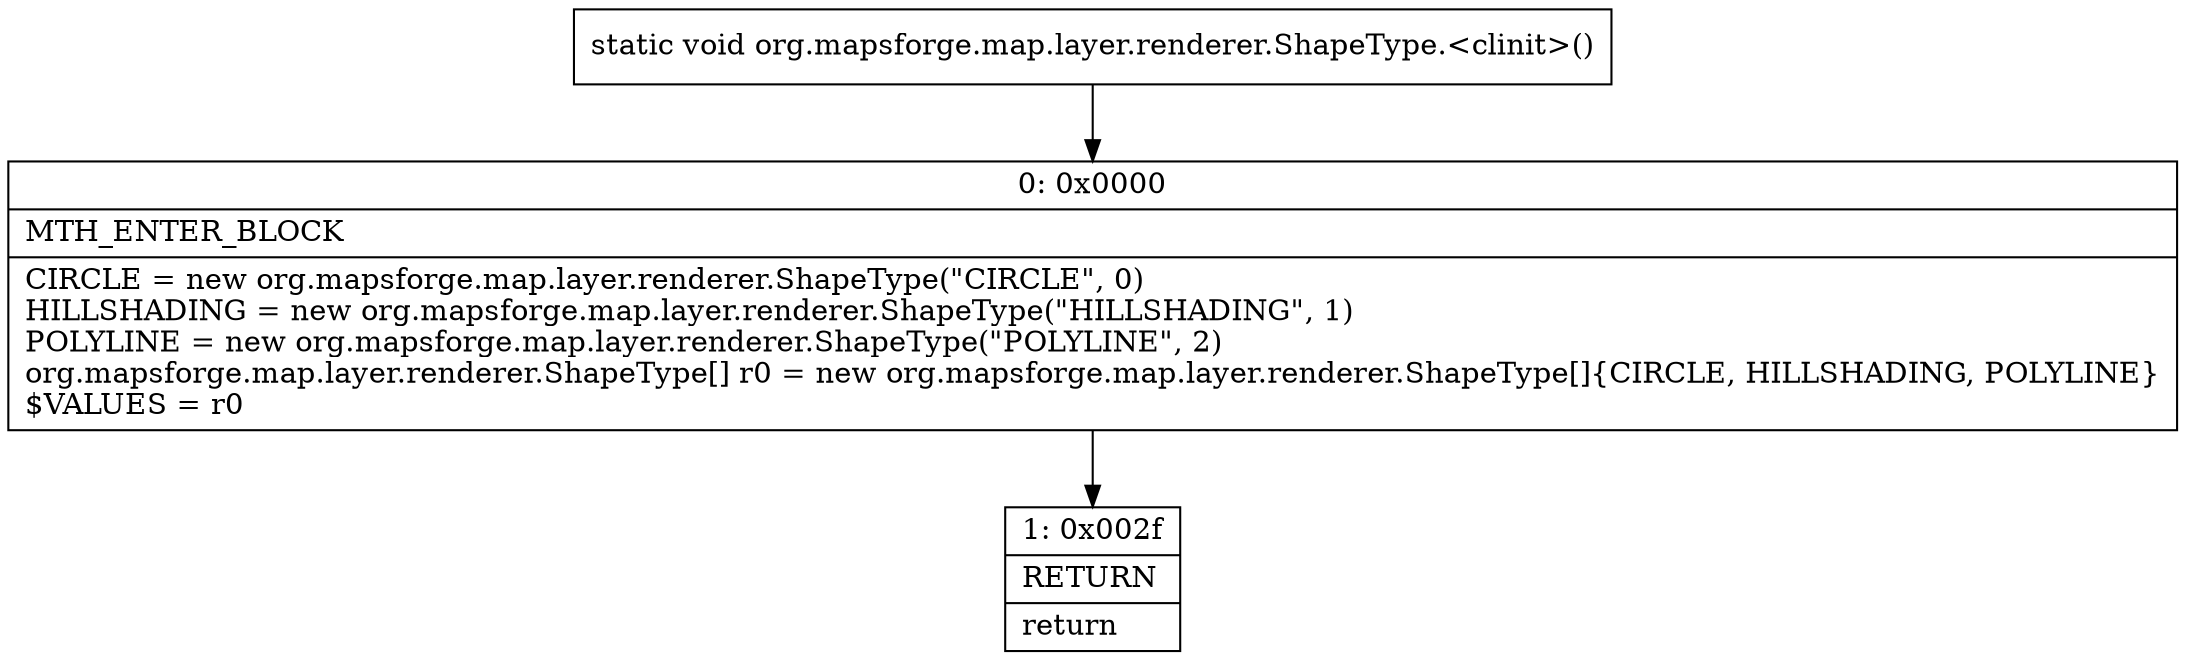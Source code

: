 digraph "CFG fororg.mapsforge.map.layer.renderer.ShapeType.\<clinit\>()V" {
Node_0 [shape=record,label="{0\:\ 0x0000|MTH_ENTER_BLOCK\l|CIRCLE = new org.mapsforge.map.layer.renderer.ShapeType(\"CIRCLE\", 0)\lHILLSHADING = new org.mapsforge.map.layer.renderer.ShapeType(\"HILLSHADING\", 1)\lPOLYLINE = new org.mapsforge.map.layer.renderer.ShapeType(\"POLYLINE\", 2)\lorg.mapsforge.map.layer.renderer.ShapeType[] r0 = new org.mapsforge.map.layer.renderer.ShapeType[]\{CIRCLE, HILLSHADING, POLYLINE\}\l$VALUES = r0\l}"];
Node_1 [shape=record,label="{1\:\ 0x002f|RETURN\l|return\l}"];
MethodNode[shape=record,label="{static void org.mapsforge.map.layer.renderer.ShapeType.\<clinit\>() }"];
MethodNode -> Node_0;
Node_0 -> Node_1;
}

